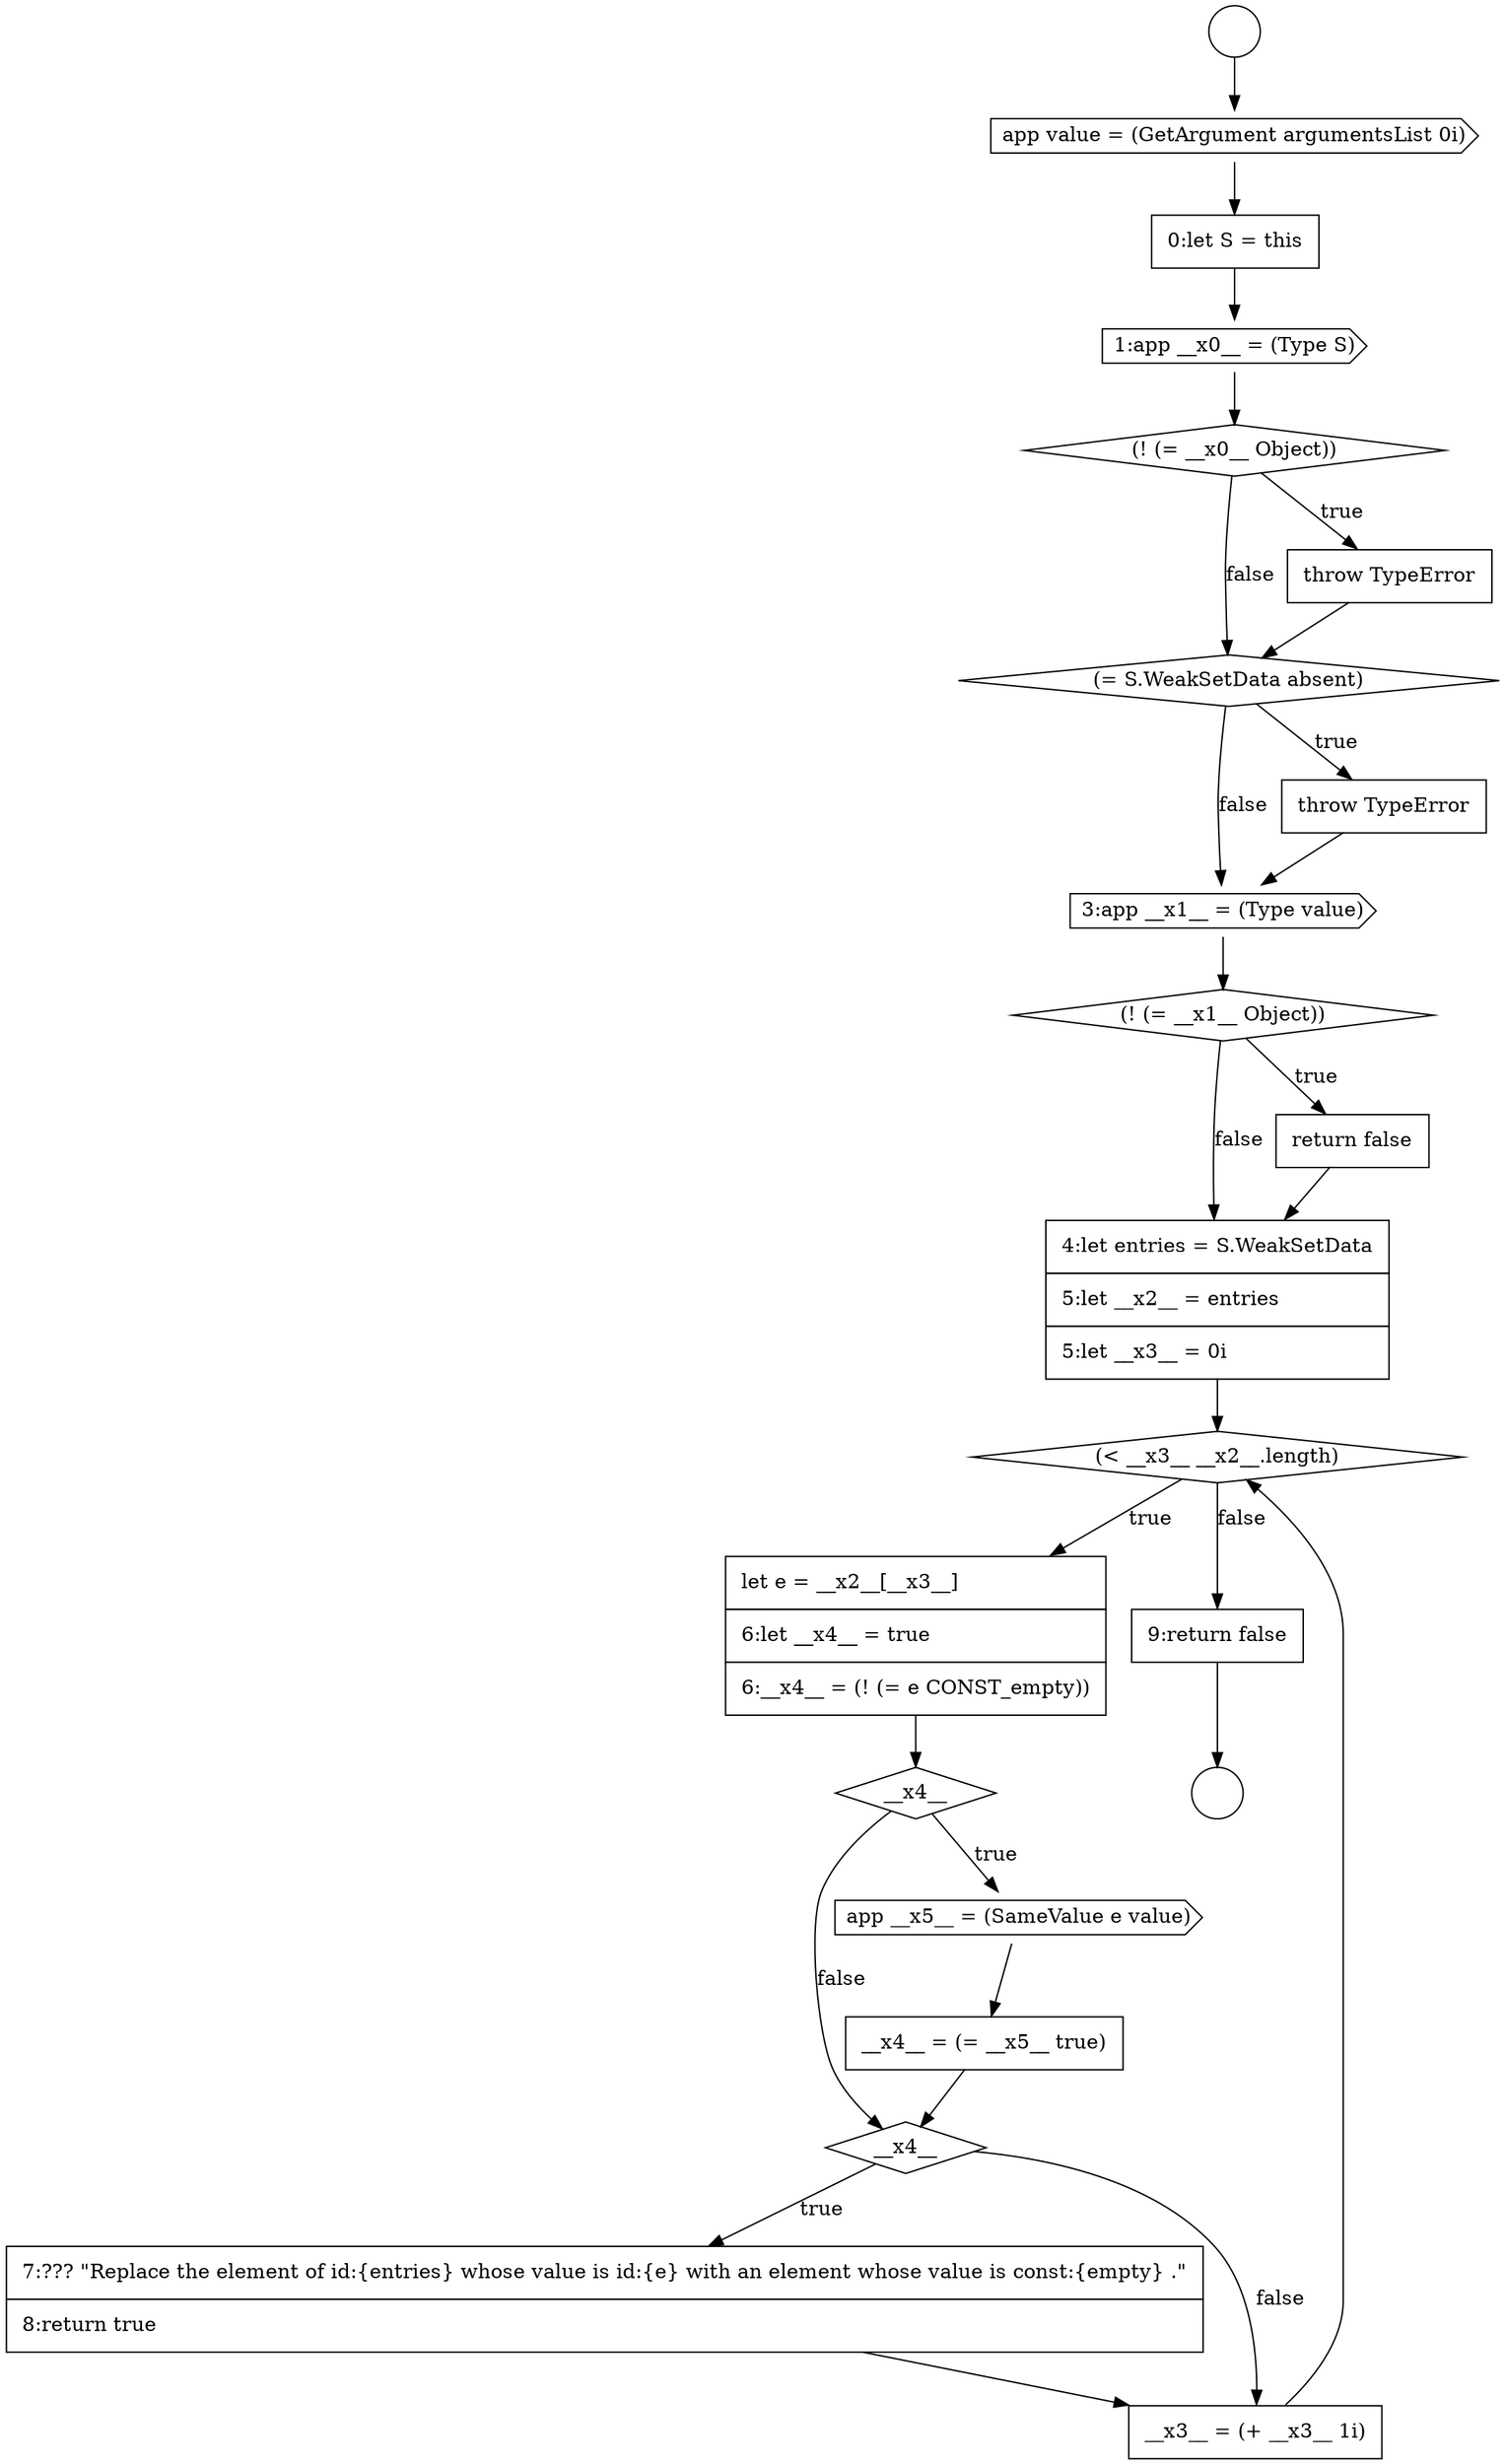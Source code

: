 digraph {
  node14867 [shape=diamond, label=<<font color="black">(! (= __x1__ Object))</font>> color="black" fillcolor="white" style=filled]
  node14871 [shape=none, margin=0, label=<<font color="black">
    <table border="0" cellborder="1" cellspacing="0" cellpadding="10">
      <tr><td align="left">let e = __x2__[__x3__]</td></tr>
      <tr><td align="left">6:let __x4__ = true</td></tr>
      <tr><td align="left">6:__x4__ = (! (= e CONST_empty))</td></tr>
    </table>
  </font>> color="black" fillcolor="white" style=filled]
  node14874 [shape=none, margin=0, label=<<font color="black">
    <table border="0" cellborder="1" cellspacing="0" cellpadding="10">
      <tr><td align="left">__x4__ = (= __x5__ true)</td></tr>
    </table>
  </font>> color="black" fillcolor="white" style=filled]
  node14870 [shape=diamond, label=<<font color="black">(&lt; __x3__ __x2__.length)</font>> color="black" fillcolor="white" style=filled]
  node14866 [shape=cds, label=<<font color="black">3:app __x1__ = (Type value)</font>> color="black" fillcolor="white" style=filled]
  node14875 [shape=diamond, label=<<font color="black">__x4__</font>> color="black" fillcolor="white" style=filled]
  node14869 [shape=none, margin=0, label=<<font color="black">
    <table border="0" cellborder="1" cellspacing="0" cellpadding="10">
      <tr><td align="left">4:let entries = S.WeakSetData</td></tr>
      <tr><td align="left">5:let __x2__ = entries</td></tr>
      <tr><td align="left">5:let __x3__ = 0i</td></tr>
    </table>
  </font>> color="black" fillcolor="white" style=filled]
  node14857 [shape=circle label=" " color="black" fillcolor="white" style=filled]
  node14868 [shape=none, margin=0, label=<<font color="black">
    <table border="0" cellborder="1" cellspacing="0" cellpadding="10">
      <tr><td align="left">return false</td></tr>
    </table>
  </font>> color="black" fillcolor="white" style=filled]
  node14872 [shape=diamond, label=<<font color="black">__x4__</font>> color="black" fillcolor="white" style=filled]
  node14873 [shape=cds, label=<<font color="black">app __x5__ = (SameValue e value)</font>> color="black" fillcolor="white" style=filled]
  node14859 [shape=cds, label=<<font color="black">app value = (GetArgument argumentsList 0i)</font>> color="black" fillcolor="white" style=filled]
  node14864 [shape=diamond, label=<<font color="black">(= S.WeakSetData absent)</font>> color="black" fillcolor="white" style=filled]
  node14860 [shape=none, margin=0, label=<<font color="black">
    <table border="0" cellborder="1" cellspacing="0" cellpadding="10">
      <tr><td align="left">0:let S = this</td></tr>
    </table>
  </font>> color="black" fillcolor="white" style=filled]
  node14861 [shape=cds, label=<<font color="black">1:app __x0__ = (Type S)</font>> color="black" fillcolor="white" style=filled]
  node14878 [shape=none, margin=0, label=<<font color="black">
    <table border="0" cellborder="1" cellspacing="0" cellpadding="10">
      <tr><td align="left">9:return false</td></tr>
    </table>
  </font>> color="black" fillcolor="white" style=filled]
  node14865 [shape=none, margin=0, label=<<font color="black">
    <table border="0" cellborder="1" cellspacing="0" cellpadding="10">
      <tr><td align="left">throw TypeError</td></tr>
    </table>
  </font>> color="black" fillcolor="white" style=filled]
  node14876 [shape=none, margin=0, label=<<font color="black">
    <table border="0" cellborder="1" cellspacing="0" cellpadding="10">
      <tr><td align="left">7:??? &quot;Replace the element of id:{entries} whose value is id:{e} with an element whose value is const:{empty} .&quot;</td></tr>
      <tr><td align="left">8:return true</td></tr>
    </table>
  </font>> color="black" fillcolor="white" style=filled]
  node14877 [shape=none, margin=0, label=<<font color="black">
    <table border="0" cellborder="1" cellspacing="0" cellpadding="10">
      <tr><td align="left">__x3__ = (+ __x3__ 1i)</td></tr>
    </table>
  </font>> color="black" fillcolor="white" style=filled]
  node14862 [shape=diamond, label=<<font color="black">(! (= __x0__ Object))</font>> color="black" fillcolor="white" style=filled]
  node14858 [shape=circle label=" " color="black" fillcolor="white" style=filled]
  node14863 [shape=none, margin=0, label=<<font color="black">
    <table border="0" cellborder="1" cellspacing="0" cellpadding="10">
      <tr><td align="left">throw TypeError</td></tr>
    </table>
  </font>> color="black" fillcolor="white" style=filled]
  node14864 -> node14865 [label=<<font color="black">true</font>> color="black"]
  node14864 -> node14866 [label=<<font color="black">false</font>> color="black"]
  node14857 -> node14859 [ color="black"]
  node14862 -> node14863 [label=<<font color="black">true</font>> color="black"]
  node14862 -> node14864 [label=<<font color="black">false</font>> color="black"]
  node14878 -> node14858 [ color="black"]
  node14865 -> node14866 [ color="black"]
  node14877 -> node14870 [ color="black"]
  node14859 -> node14860 [ color="black"]
  node14876 -> node14877 [ color="black"]
  node14875 -> node14876 [label=<<font color="black">true</font>> color="black"]
  node14875 -> node14877 [label=<<font color="black">false</font>> color="black"]
  node14868 -> node14869 [ color="black"]
  node14874 -> node14875 [ color="black"]
  node14863 -> node14864 [ color="black"]
  node14861 -> node14862 [ color="black"]
  node14873 -> node14874 [ color="black"]
  node14872 -> node14873 [label=<<font color="black">true</font>> color="black"]
  node14872 -> node14875 [label=<<font color="black">false</font>> color="black"]
  node14870 -> node14871 [label=<<font color="black">true</font>> color="black"]
  node14870 -> node14878 [label=<<font color="black">false</font>> color="black"]
  node14866 -> node14867 [ color="black"]
  node14869 -> node14870 [ color="black"]
  node14867 -> node14868 [label=<<font color="black">true</font>> color="black"]
  node14867 -> node14869 [label=<<font color="black">false</font>> color="black"]
  node14871 -> node14872 [ color="black"]
  node14860 -> node14861 [ color="black"]
}
